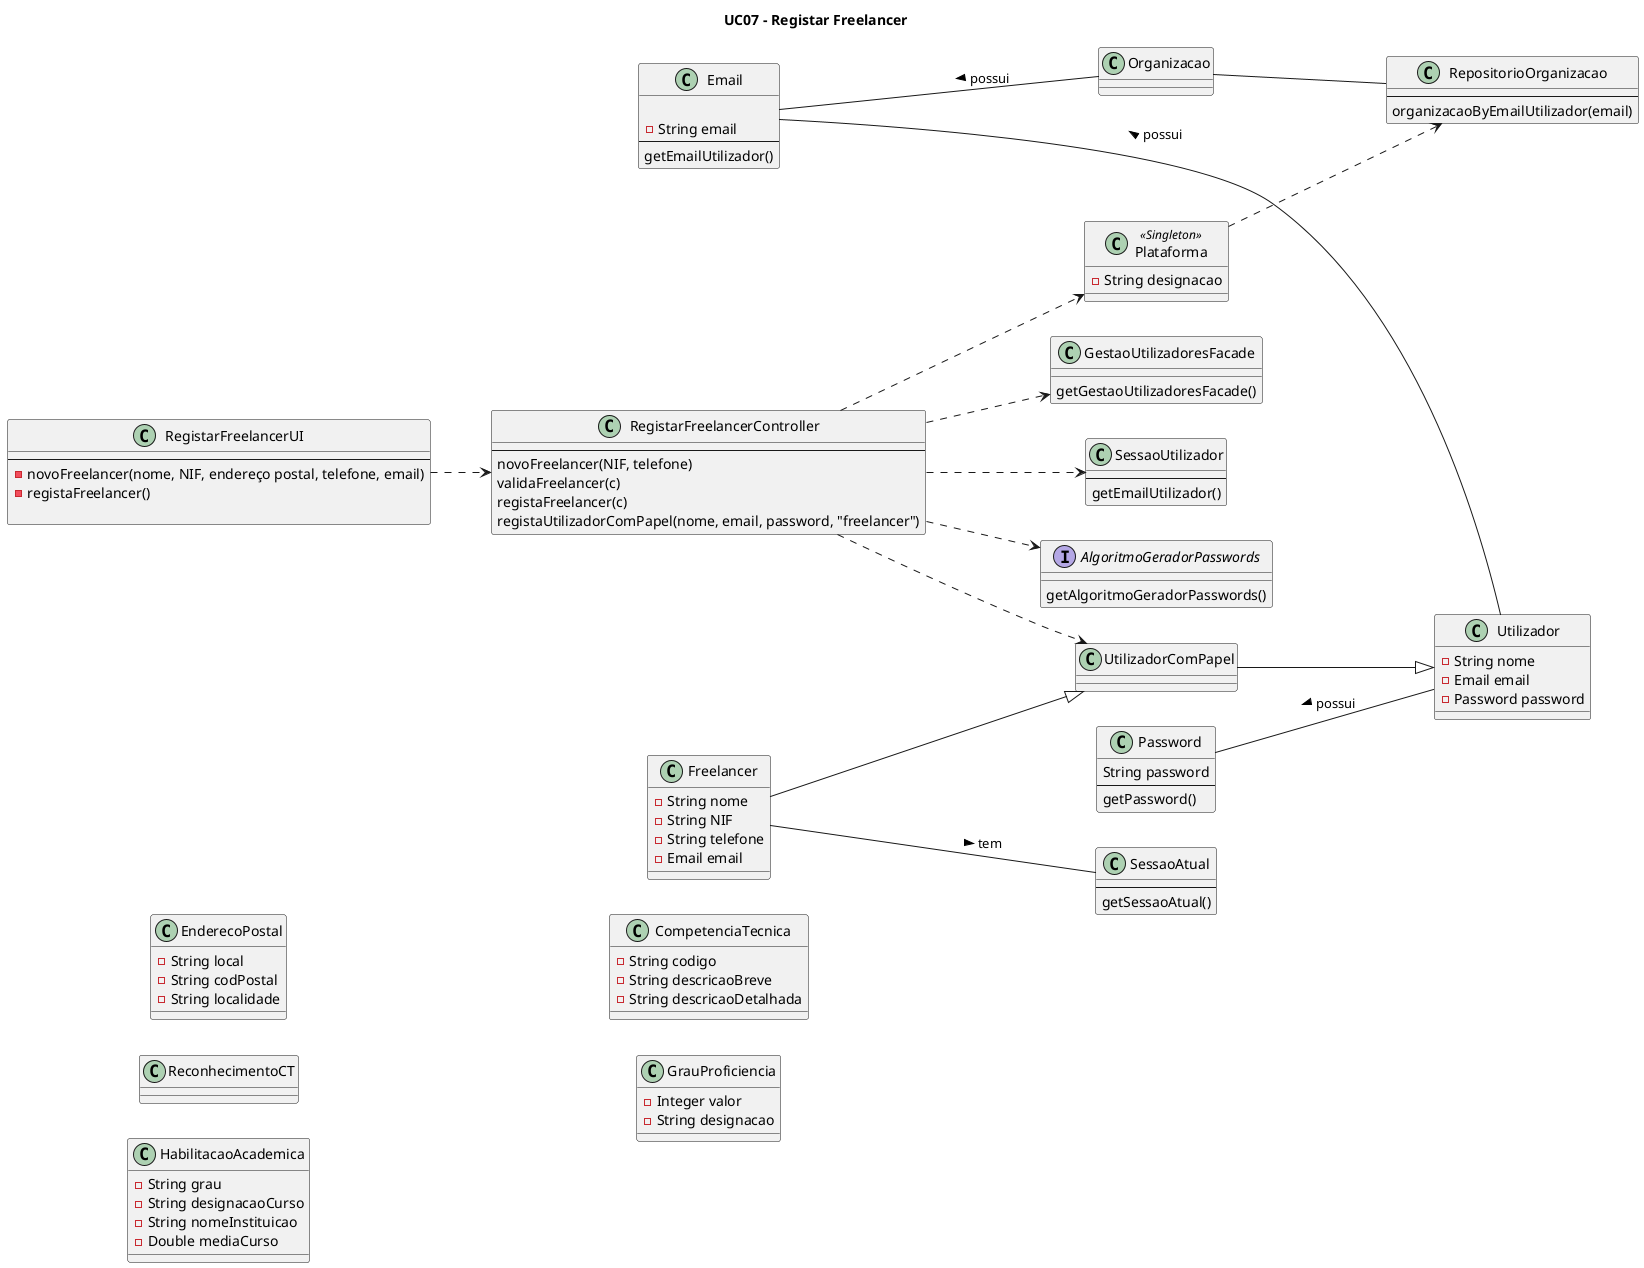@startuml

title UC07 - Registar Freelancer

left to right direction

class Plataforma <<Singleton>> {
    -String designacao
}

class RegistarFreelancerUI{
    --
    -novoFreelancer(nome, NIF, endereço postal, telefone, email)
    -registaFreelancer()

}

class RegistarFreelancerController{
    --
    novoFreelancer(NIF, telefone)
    validaFreelancer(c)
    registaFreelancer(c)
    registaUtilizadorComPapel(nome, email, password, "freelancer")
}

class Freelancer {
    -String nome
    -String NIF
    -String telefone
    -Email email
}

class EnderecoPostal {
    -String local
    -String codPostal
    -String localidade
}

class Email {

}

class ReconhecimentoCT {
}

class HabilitacaoAcademica {
    -String grau
    -String designacaoCurso
    -String nomeInstituicao
    -Double mediaCurso
}

class CompetenciaTecnica {
    -String codigo
    -String descricaoBreve
    -String descricaoDetalhada
}

class GrauProficiencia {
    -Integer valor
    -String designacao
}

class Utilizador {
    -String nome
    -Email email
    -Password password
}

class GestaoUtilizadoresFacade{
    getGestaoUtilizadoresFacade()
}

class SessaoAtual{
    --
    getSessaoAtual()
}

class SessaoUtilizador{
    --
    getEmailUtilizador()
}

class RepositorioOrganizacao{
    --
    organizacaoByEmailUtilizador(email)
}

interface AlgoritmoGeradorPasswords{
    getAlgoritmoGeradorPasswords()
}

class Password{
    String password
    --
    getPassword()
}

class UtilizadorComPapel{
}


class Email {
    -String email
    --
    getEmailUtilizador()
}

RegistarFreelancerUI ..> RegistarFreelancerController
RegistarFreelancerController ..> Plataforma
RegistarFreelancerController ..> GestaoUtilizadoresFacade
RegistarFreelancerController ..> SessaoUtilizador

Freelancer --|> UtilizadorComPapel
UtilizadorComPapel --|> Utilizador
Email -- Utilizador: < possui
Password -- Utilizador: < possui
Email -- Organizacao: < possui
Organizacao -- RepositorioOrganizacao
Freelancer -- SessaoAtual: tem >
RegistarFreelancerController ..> UtilizadorComPapel
RegistarFreelancerController ..> AlgoritmoGeradorPasswords
Plataforma ..> RepositorioOrganizacao


@enduml
